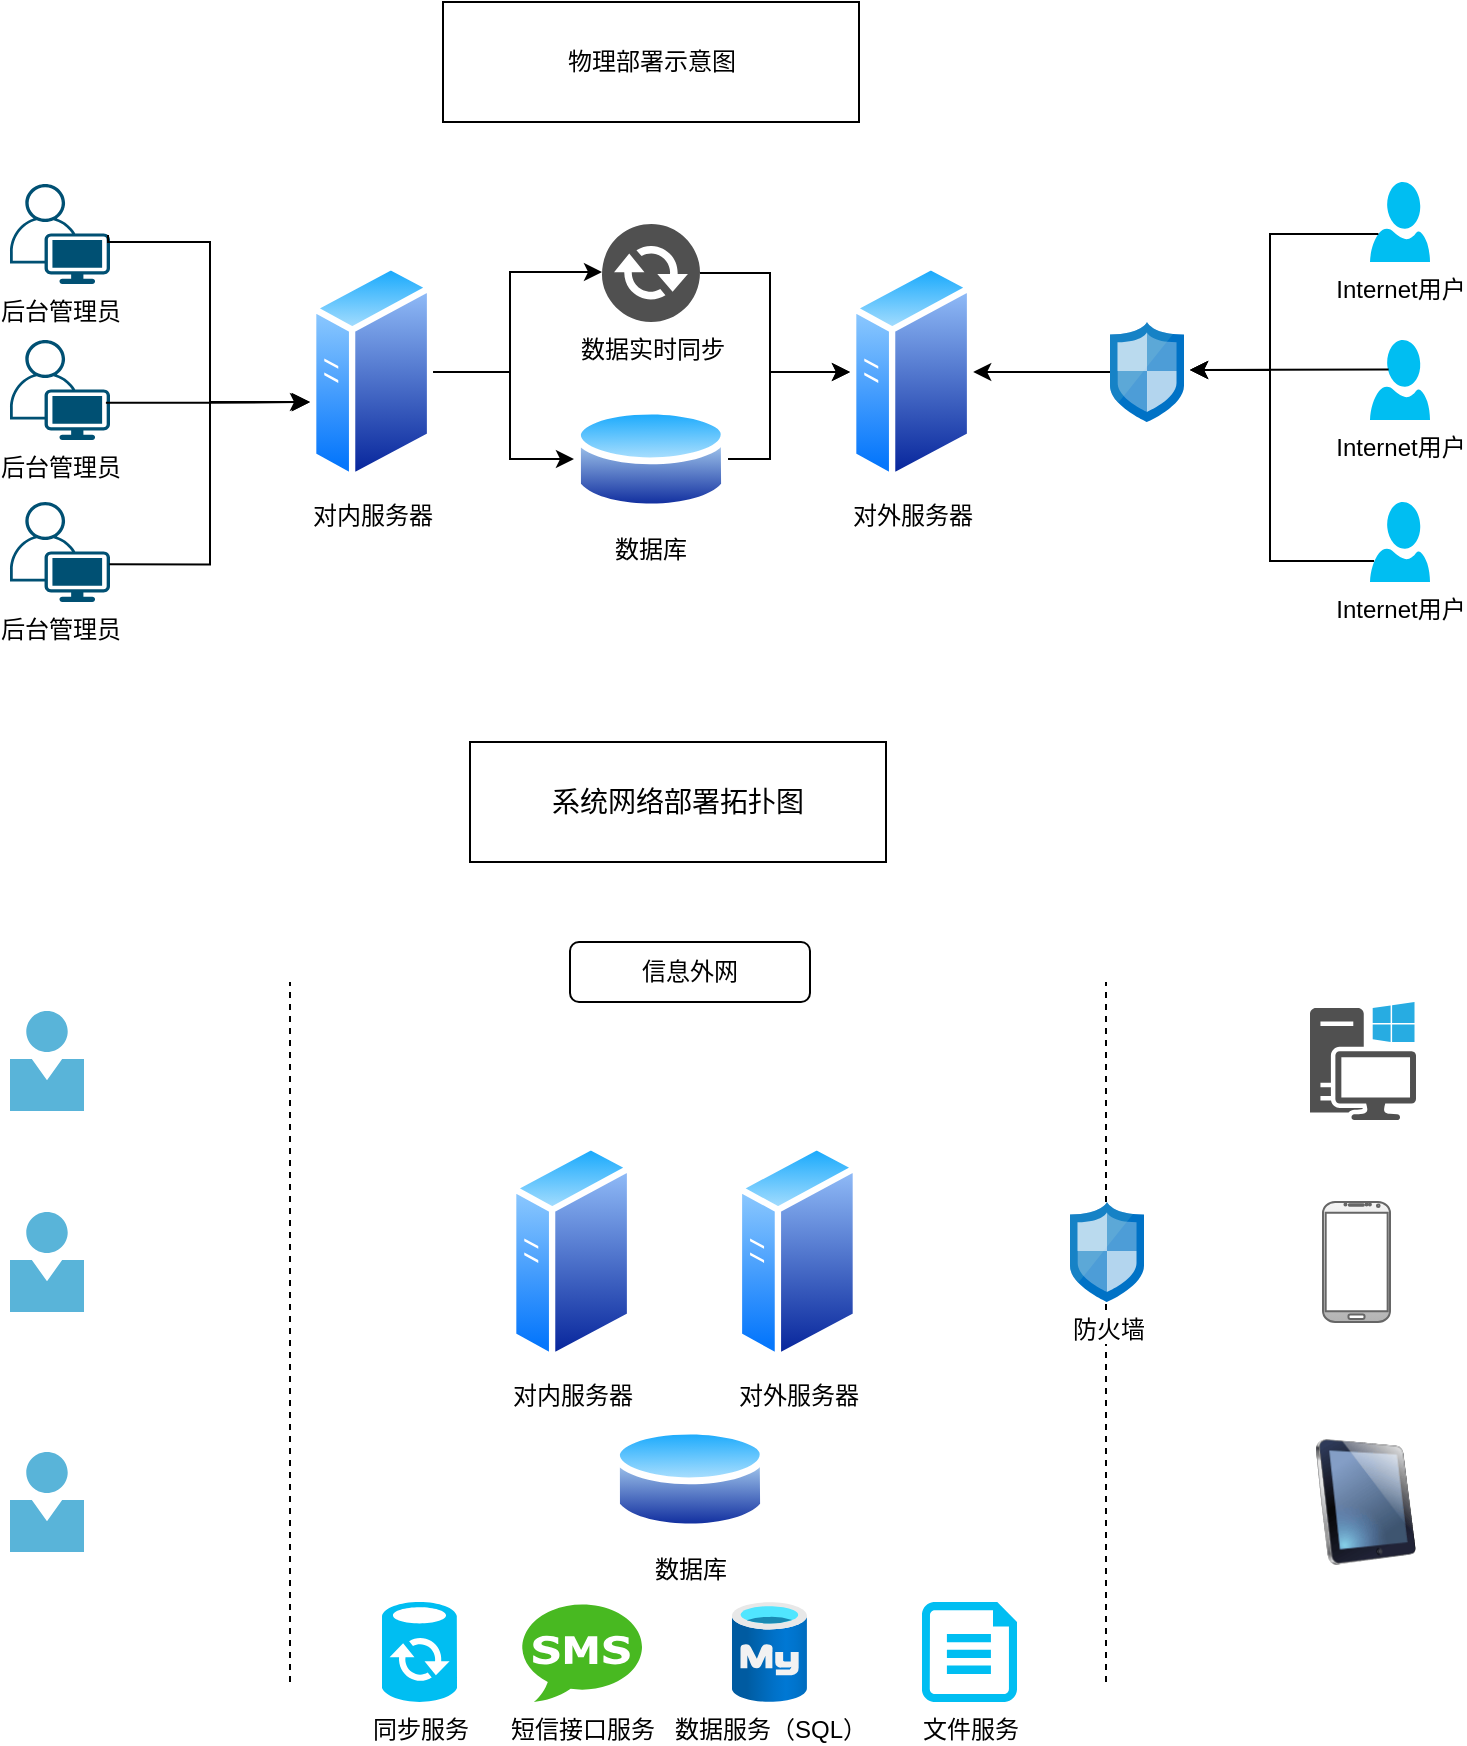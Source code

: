 <mxfile version="14.8.0" type="github">
  <diagram id="kgpKYQtTHZ0yAKxKKP6v" name="Page-1">
    <mxGraphModel dx="979" dy="663" grid="1" gridSize="10" guides="1" tooltips="1" connect="1" arrows="1" fold="1" page="1" pageScale="1" pageWidth="850" pageHeight="1100" math="0" shadow="0">
      <root>
        <mxCell id="0" />
        <mxCell id="1" parent="0" />
        <mxCell id="s7q1iQiimUw_lfilPfTR-3" value="对内服务器" style="aspect=fixed;perimeter=ellipsePerimeter;html=1;align=center;shadow=0;dashed=0;spacingTop=3;image;image=img/lib/active_directory/generic_server.svg;" parent="1" vertex="1">
          <mxGeometry x="230.0" y="180" width="61.6" height="110" as="geometry" />
        </mxCell>
        <mxCell id="s7q1iQiimUw_lfilPfTR-5" value="对外服务器" style="aspect=fixed;perimeter=ellipsePerimeter;html=1;align=center;shadow=0;dashed=0;spacingTop=3;image;image=img/lib/active_directory/generic_server.svg;" parent="1" vertex="1">
          <mxGeometry x="500" y="180" width="61.6" height="110" as="geometry" />
        </mxCell>
        <mxCell id="s7q1iQiimUw_lfilPfTR-9" value="" style="aspect=fixed;html=1;points=[];align=center;image;fontSize=12;image=img/lib/mscae/Network_Security_Groups_Classic.svg;" parent="1" vertex="1">
          <mxGeometry x="630" y="210" width="37" height="50" as="geometry" />
        </mxCell>
        <mxCell id="s7q1iQiimUw_lfilPfTR-12" value="后台管理员" style="points=[[0.35,0,0],[0.98,0.51,0],[1,0.71,0],[0.67,1,0],[0,0.795,0],[0,0.65,0]];verticalLabelPosition=bottom;html=1;verticalAlign=top;aspect=fixed;align=center;pointerEvents=1;shape=mxgraph.cisco19.user;fillColor=#005073;strokeColor=none;" parent="1" vertex="1">
          <mxGeometry x="80" y="219" width="50" height="50" as="geometry" />
        </mxCell>
        <mxCell id="s7q1iQiimUw_lfilPfTR-13" value="后台管理员" style="points=[[0.35,0,0],[0.98,0.51,0],[1,0.71,0],[0.67,1,0],[0,0.795,0],[0,0.65,0]];verticalLabelPosition=bottom;html=1;verticalAlign=top;aspect=fixed;align=center;pointerEvents=1;shape=mxgraph.cisco19.user;fillColor=#005073;strokeColor=none;" parent="1" vertex="1">
          <mxGeometry x="80" y="141" width="50" height="50" as="geometry" />
        </mxCell>
        <mxCell id="s7q1iQiimUw_lfilPfTR-14" value="Internet用户" style="verticalLabelPosition=bottom;html=1;verticalAlign=top;align=center;strokeColor=none;fillColor=#00BEF2;shape=mxgraph.azure.user;" parent="1" vertex="1">
          <mxGeometry x="760" y="140" width="30" height="40" as="geometry" />
        </mxCell>
        <mxCell id="s7q1iQiimUw_lfilPfTR-17" value="Internet用户" style="verticalLabelPosition=bottom;html=1;verticalAlign=top;align=center;strokeColor=none;fillColor=#00BEF2;shape=mxgraph.azure.user;" parent="1" vertex="1">
          <mxGeometry x="760" y="219" width="30" height="40" as="geometry" />
        </mxCell>
        <mxCell id="s7q1iQiimUw_lfilPfTR-18" value="Internet用户" style="verticalLabelPosition=bottom;html=1;verticalAlign=top;align=center;strokeColor=none;fillColor=#00BEF2;shape=mxgraph.azure.user;" parent="1" vertex="1">
          <mxGeometry x="760" y="300" width="30" height="40" as="geometry" />
        </mxCell>
        <mxCell id="s7q1iQiimUw_lfilPfTR-21" value="后台管理员" style="points=[[0.35,0,0],[0.98,0.51,0],[1,0.71,0],[0.67,1,0],[0,0.795,0],[0,0.65,0]];verticalLabelPosition=bottom;html=1;verticalAlign=top;aspect=fixed;align=center;pointerEvents=1;shape=mxgraph.cisco19.user;fillColor=#005073;strokeColor=none;" parent="1" vertex="1">
          <mxGeometry x="80" y="300" width="50" height="50" as="geometry" />
        </mxCell>
        <mxCell id="s7q1iQiimUw_lfilPfTR-23" value="数据库" style="aspect=fixed;perimeter=ellipsePerimeter;html=1;align=center;shadow=0;dashed=0;spacingTop=3;image;image=img/lib/active_directory/database.svg;" parent="1" vertex="1">
          <mxGeometry x="361.98" y="250" width="77.03" height="57" as="geometry" />
        </mxCell>
        <mxCell id="s7q1iQiimUw_lfilPfTR-26" value="数据实时同步" style="pointerEvents=1;shadow=0;dashed=0;html=1;strokeColor=none;fillColor=#505050;labelPosition=center;verticalLabelPosition=bottom;verticalAlign=top;outlineConnect=0;align=center;shape=mxgraph.office.communications.exchange_active_sync;" parent="1" vertex="1">
          <mxGeometry x="376" y="161" width="49" height="49" as="geometry" />
        </mxCell>
        <mxCell id="s7q1iQiimUw_lfilPfTR-27" value="" style="edgeStyle=orthogonalEdgeStyle;rounded=0;orthogonalLoop=1;jettySize=auto;html=1;exitX=1;exitY=0.5;exitDx=0;exitDy=0;" parent="1" source="s7q1iQiimUw_lfilPfTR-3" target="s7q1iQiimUw_lfilPfTR-26" edge="1">
          <mxGeometry relative="1" as="geometry">
            <mxPoint x="475" y="-60" as="sourcePoint" />
            <mxPoint x="370" y="186" as="targetPoint" />
            <Array as="points">
              <mxPoint x="330" y="235" />
              <mxPoint x="330" y="185" />
            </Array>
          </mxGeometry>
        </mxCell>
        <mxCell id="s7q1iQiimUw_lfilPfTR-28" value="" style="edgeStyle=orthogonalEdgeStyle;rounded=0;orthogonalLoop=1;jettySize=auto;html=1;entryX=0;entryY=0.5;entryDx=0;entryDy=0;" parent="1" source="s7q1iQiimUw_lfilPfTR-26" target="s7q1iQiimUw_lfilPfTR-5" edge="1">
          <mxGeometry relative="1" as="geometry">
            <mxPoint x="284.286" y="195.552" as="sourcePoint" />
            <mxPoint x="386" y="195.5" as="targetPoint" />
            <Array as="points">
              <mxPoint x="460" y="185" />
              <mxPoint x="460" y="235" />
            </Array>
          </mxGeometry>
        </mxCell>
        <mxCell id="s7q1iQiimUw_lfilPfTR-29" value="" style="edgeStyle=orthogonalEdgeStyle;rounded=0;orthogonalLoop=1;jettySize=auto;html=1;exitX=1;exitY=0.5;exitDx=0;exitDy=0;entryX=0;entryY=0.5;entryDx=0;entryDy=0;" parent="1" source="s7q1iQiimUw_lfilPfTR-3" target="s7q1iQiimUw_lfilPfTR-23" edge="1">
          <mxGeometry relative="1" as="geometry">
            <mxPoint x="301.6" y="245" as="sourcePoint" />
            <mxPoint x="370" y="280" as="targetPoint" />
            <Array as="points">
              <mxPoint x="330" y="235" />
              <mxPoint x="330" y="278" />
            </Array>
          </mxGeometry>
        </mxCell>
        <mxCell id="s7q1iQiimUw_lfilPfTR-30" value="" style="edgeStyle=orthogonalEdgeStyle;rounded=0;orthogonalLoop=1;jettySize=auto;html=1;exitX=1;exitY=0.5;exitDx=0;exitDy=0;" parent="1" source="s7q1iQiimUw_lfilPfTR-23" edge="1">
          <mxGeometry relative="1" as="geometry">
            <mxPoint x="470" y="300" as="sourcePoint" />
            <mxPoint x="500" y="235" as="targetPoint" />
            <Array as="points">
              <mxPoint x="460" y="278" />
              <mxPoint x="460" y="235" />
              <mxPoint x="480" y="235" />
            </Array>
          </mxGeometry>
        </mxCell>
        <mxCell id="s7q1iQiimUw_lfilPfTR-31" style="edgeStyle=orthogonalEdgeStyle;rounded=0;orthogonalLoop=1;jettySize=auto;html=1;exitX=0.98;exitY=0.51;exitDx=0;exitDy=0;exitPerimeter=0;" parent="1" source="s7q1iQiimUw_lfilPfTR-13" edge="1">
          <mxGeometry relative="1" as="geometry">
            <Array as="points">
              <mxPoint x="129" y="170" />
              <mxPoint x="180" y="170" />
              <mxPoint x="180" y="250" />
            </Array>
            <mxPoint x="170" y="170" as="sourcePoint" />
            <mxPoint x="230" y="250" as="targetPoint" />
          </mxGeometry>
        </mxCell>
        <mxCell id="s7q1iQiimUw_lfilPfTR-33" style="edgeStyle=orthogonalEdgeStyle;rounded=0;orthogonalLoop=1;jettySize=auto;html=1;exitX=0.994;exitY=0.623;exitDx=0;exitDy=0;exitPerimeter=0;" parent="1" source="s7q1iQiimUw_lfilPfTR-21" edge="1">
          <mxGeometry relative="1" as="geometry">
            <Array as="points">
              <mxPoint x="180" y="331" />
              <mxPoint x="180" y="250" />
            </Array>
            <mxPoint x="139" y="176.5" as="sourcePoint" />
            <mxPoint x="229" y="250" as="targetPoint" />
          </mxGeometry>
        </mxCell>
        <mxCell id="s7q1iQiimUw_lfilPfTR-35" value="" style="edgeStyle=orthogonalEdgeStyle;rounded=0;orthogonalLoop=1;jettySize=auto;html=1;exitX=0.959;exitY=0.608;exitDx=0;exitDy=0;exitPerimeter=0;" parent="1" edge="1">
          <mxGeometry relative="1" as="geometry">
            <mxPoint x="127.95" y="250.4" as="sourcePoint" />
            <mxPoint x="230" y="250" as="targetPoint" />
            <Array as="points">
              <mxPoint x="179" y="250" />
              <mxPoint x="210" y="250" />
            </Array>
          </mxGeometry>
        </mxCell>
        <mxCell id="s7q1iQiimUw_lfilPfTR-36" value="" style="edgeStyle=orthogonalEdgeStyle;rounded=0;orthogonalLoop=1;jettySize=auto;html=1;entryX=1;entryY=0.5;entryDx=0;entryDy=0;" parent="1" source="s7q1iQiimUw_lfilPfTR-9" target="s7q1iQiimUw_lfilPfTR-5" edge="1">
          <mxGeometry relative="1" as="geometry">
            <mxPoint x="659.999" y="100" as="sourcePoint" />
            <mxPoint x="659.999" y="130" as="targetPoint" />
          </mxGeometry>
        </mxCell>
        <mxCell id="s7q1iQiimUw_lfilPfTR-37" value="" style="edgeStyle=orthogonalEdgeStyle;rounded=0;orthogonalLoop=1;jettySize=auto;html=1;exitX=0.31;exitY=0.368;exitDx=0;exitDy=0;exitPerimeter=0;" parent="1" source="s7q1iQiimUw_lfilPfTR-17" edge="1">
          <mxGeometry relative="1" as="geometry">
            <mxPoint x="768" y="234" as="sourcePoint" />
            <mxPoint x="670" y="234" as="targetPoint" />
            <Array as="points">
              <mxPoint x="768" y="234" />
            </Array>
          </mxGeometry>
        </mxCell>
        <mxCell id="s7q1iQiimUw_lfilPfTR-40" value="" style="edgeStyle=orthogonalEdgeStyle;rounded=0;orthogonalLoop=1;jettySize=auto;html=1;exitX=0.14;exitY=0.65;exitDx=0;exitDy=0;exitPerimeter=0;" parent="1" source="s7q1iQiimUw_lfilPfTR-14" edge="1">
          <mxGeometry relative="1" as="geometry">
            <mxPoint x="728.4" y="234.41" as="sourcePoint" />
            <mxPoint x="670" y="234" as="targetPoint" />
            <Array as="points">
              <mxPoint x="710" y="166" />
              <mxPoint x="710" y="234" />
            </Array>
          </mxGeometry>
        </mxCell>
        <mxCell id="s7q1iQiimUw_lfilPfTR-41" value="" style="edgeStyle=orthogonalEdgeStyle;rounded=0;orthogonalLoop=1;jettySize=auto;html=1;exitX=0.068;exitY=0.738;exitDx=0;exitDy=0;exitPerimeter=0;" parent="1" source="s7q1iQiimUw_lfilPfTR-18" edge="1">
          <mxGeometry relative="1" as="geometry">
            <mxPoint x="754.2" y="330" as="sourcePoint" />
            <mxPoint x="670" y="234" as="targetPoint" />
            <Array as="points">
              <mxPoint x="710" y="330" />
              <mxPoint x="710" y="234" />
            </Array>
          </mxGeometry>
        </mxCell>
        <mxCell id="s7q1iQiimUw_lfilPfTR-42" value="物理部署示意图" style="rounded=0;whiteSpace=wrap;html=1;" parent="1" vertex="1">
          <mxGeometry x="296.5" y="50" width="208" height="60" as="geometry" />
        </mxCell>
        <mxCell id="FpVBXP-lCSZ8s1tCgsxA-1" value="对内服务器" style="aspect=fixed;perimeter=ellipsePerimeter;html=1;align=center;shadow=0;dashed=0;spacingTop=3;image;image=img/lib/active_directory/generic_server.svg;" vertex="1" parent="1">
          <mxGeometry x="330" y="620" width="61.6" height="110" as="geometry" />
        </mxCell>
        <mxCell id="FpVBXP-lCSZ8s1tCgsxA-2" value="&lt;p class=&quot;MsoNormal&quot;&gt;&lt;span style=&quot;font-size: 10.5pt&quot;&gt;&lt;font face=&quot;宋体&quot;&gt;系统网络部署拓扑图&lt;/font&gt;&lt;/span&gt;&lt;/p&gt;" style="rounded=0;whiteSpace=wrap;html=1;" vertex="1" parent="1">
          <mxGeometry x="310" y="420" width="208" height="60" as="geometry" />
        </mxCell>
        <mxCell id="FpVBXP-lCSZ8s1tCgsxA-3" value="数据库" style="aspect=fixed;perimeter=ellipsePerimeter;html=1;align=center;shadow=0;dashed=0;spacingTop=3;image;image=img/lib/active_directory/database.svg;" vertex="1" parent="1">
          <mxGeometry x="381.48" y="760" width="77.03" height="57" as="geometry" />
        </mxCell>
        <mxCell id="FpVBXP-lCSZ8s1tCgsxA-4" value="对外服务器" style="aspect=fixed;perimeter=ellipsePerimeter;html=1;align=center;shadow=0;dashed=0;spacingTop=3;image;image=img/lib/active_directory/generic_server.svg;" vertex="1" parent="1">
          <mxGeometry x="442.9" y="620" width="61.6" height="110" as="geometry" />
        </mxCell>
        <mxCell id="FpVBXP-lCSZ8s1tCgsxA-6" value="信息外网" style="rounded=1;whiteSpace=wrap;html=1;" vertex="1" parent="1">
          <mxGeometry x="360" y="520" width="120" height="30" as="geometry" />
        </mxCell>
        <mxCell id="FpVBXP-lCSZ8s1tCgsxA-9" value="" style="pointerEvents=1;shadow=0;dashed=0;html=1;strokeColor=none;fillColor=#505050;labelPosition=center;verticalLabelPosition=bottom;verticalAlign=top;outlineConnect=0;align=center;shape=mxgraph.office.devices.workstation_pc;" vertex="1" parent="1">
          <mxGeometry x="730" y="550" width="53" height="59" as="geometry" />
        </mxCell>
        <mxCell id="FpVBXP-lCSZ8s1tCgsxA-10" value="" style="verticalLabelPosition=bottom;verticalAlign=top;html=1;shadow=0;dashed=0;strokeWidth=1;shape=mxgraph.android.phone2;strokeColor=#666666;fillColor=#f5f5f5;gradientColor=#b3b3b3;" vertex="1" parent="1">
          <mxGeometry x="736.5" y="650" width="33.5" height="60" as="geometry" />
        </mxCell>
        <mxCell id="FpVBXP-lCSZ8s1tCgsxA-11" value="" style="image;html=1;image=img/lib/clip_art/computers/iPad_128x128.png" vertex="1" parent="1">
          <mxGeometry x="733" y="760" width="50" height="80" as="geometry" />
        </mxCell>
        <mxCell id="FpVBXP-lCSZ8s1tCgsxA-12" value="" style="endArrow=none;dashed=1;html=1;" edge="1" parent="1">
          <mxGeometry width="50" height="50" relative="1" as="geometry">
            <mxPoint x="628" y="890" as="sourcePoint" />
            <mxPoint x="628" y="540" as="targetPoint" />
          </mxGeometry>
        </mxCell>
        <mxCell id="FpVBXP-lCSZ8s1tCgsxA-8" value="防火墙" style="aspect=fixed;html=1;points=[];align=center;image;fontSize=12;image=img/lib/mscae/Network_Security_Groups_Classic.svg;" vertex="1" parent="1">
          <mxGeometry x="610" y="650" width="37" height="50" as="geometry" />
        </mxCell>
        <mxCell id="FpVBXP-lCSZ8s1tCgsxA-13" value="" style="endArrow=none;dashed=1;html=1;" edge="1" parent="1">
          <mxGeometry width="50" height="50" relative="1" as="geometry">
            <mxPoint x="220" y="890" as="sourcePoint" />
            <mxPoint x="220" y="540" as="targetPoint" />
          </mxGeometry>
        </mxCell>
        <mxCell id="FpVBXP-lCSZ8s1tCgsxA-14" value="同步服务&lt;br&gt;" style="verticalLabelPosition=bottom;html=1;verticalAlign=top;align=center;strokeColor=none;fillColor=#00BEF2;shape=mxgraph.azure.sql_datasync;" vertex="1" parent="1">
          <mxGeometry x="266" y="850" width="37.5" height="50" as="geometry" />
        </mxCell>
        <mxCell id="FpVBXP-lCSZ8s1tCgsxA-15" value="短信接口服务" style="dashed=0;outlineConnect=0;html=1;align=center;labelPosition=center;verticalLabelPosition=bottom;verticalAlign=top;shape=mxgraph.weblogos.sms;fillColor=#48B921;strokeColor=none" vertex="1" parent="1">
          <mxGeometry x="336" y="850" width="60" height="50" as="geometry" />
        </mxCell>
        <mxCell id="FpVBXP-lCSZ8s1tCgsxA-16" value="数据服务（SQL）" style="aspect=fixed;html=1;points=[];align=center;image;fontSize=12;image=img/lib/azure2/databases/Azure_Database_MySQL_Server.svg;" vertex="1" parent="1">
          <mxGeometry x="440.95" y="850" width="37.5" height="50" as="geometry" />
        </mxCell>
        <mxCell id="FpVBXP-lCSZ8s1tCgsxA-17" value="文件服务" style="verticalLabelPosition=bottom;html=1;verticalAlign=top;align=center;strokeColor=none;fillColor=#00BEF2;shape=mxgraph.azure.cloud_services_configuration_file;pointerEvents=1;" vertex="1" parent="1">
          <mxGeometry x="536" y="850" width="47.5" height="50" as="geometry" />
        </mxCell>
        <mxCell id="FpVBXP-lCSZ8s1tCgsxA-18" value="" style="aspect=fixed;html=1;points=[];align=center;image;fontSize=12;image=img/lib/mscae/Person.svg;" vertex="1" parent="1">
          <mxGeometry x="80" y="554.5" width="37" height="50" as="geometry" />
        </mxCell>
        <mxCell id="FpVBXP-lCSZ8s1tCgsxA-19" value="" style="aspect=fixed;html=1;points=[];align=center;image;fontSize=12;image=img/lib/mscae/Person.svg;" vertex="1" parent="1">
          <mxGeometry x="80" y="655" width="37" height="50" as="geometry" />
        </mxCell>
        <mxCell id="FpVBXP-lCSZ8s1tCgsxA-20" value="" style="aspect=fixed;html=1;points=[];align=center;image;fontSize=12;image=img/lib/mscae/Person.svg;" vertex="1" parent="1">
          <mxGeometry x="80" y="775" width="37" height="50" as="geometry" />
        </mxCell>
      </root>
    </mxGraphModel>
  </diagram>
</mxfile>
